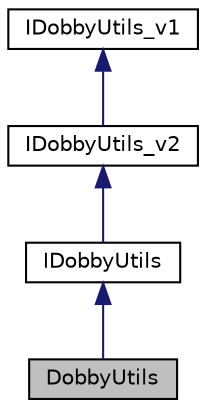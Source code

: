 digraph "DobbyUtils"
{
 // LATEX_PDF_SIZE
  edge [fontname="Helvetica",fontsize="10",labelfontname="Helvetica",labelfontsize="10"];
  node [fontname="Helvetica",fontsize="10",shape=record];
  Node1 [label="DobbyUtils",height=0.2,width=0.4,color="black", fillcolor="grey75", style="filled", fontcolor="black",tooltip="Utility methods for hooks and the general containiser daemon."];
  Node2 -> Node1 [dir="back",color="midnightblue",fontsize="10",style="solid",fontname="Helvetica"];
  Node2 [label="IDobbyUtils",height=0.2,width=0.4,color="black", fillcolor="white", style="filled",URL="$classIDobbyUtils__v3.html",tooltip="Third version of the interface containing extra functions for working with ebtables."];
  Node3 -> Node2 [dir="back",color="midnightblue",fontsize="10",style="solid",fontname="Helvetica"];
  Node3 [label="IDobbyUtils_v2",height=0.2,width=0.4,color="black", fillcolor="white", style="filled",URL="$classIDobbyUtils__v2.html",tooltip="Second version of the interface containing extra functions for working with iptables."];
  Node4 -> Node3 [dir="back",color="midnightblue",fontsize="10",style="solid",fontname="Helvetica"];
  Node4 [label="IDobbyUtils_v1",height=0.2,width=0.4,color="black", fillcolor="white", style="filled",URL="$classIDobbyUtils__v1.html",tooltip="Interface that exports some utilities that plugins may find useful."];
}
